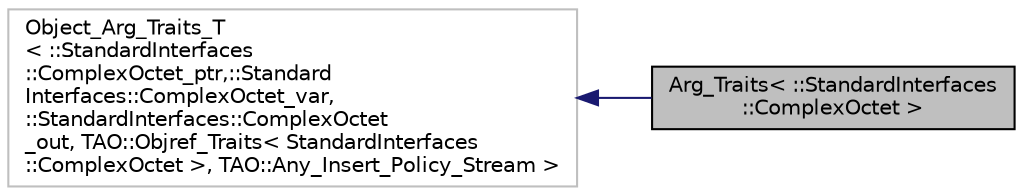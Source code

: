 digraph "Arg_Traits&lt; ::StandardInterfaces::ComplexOctet &gt;"
{
 // INTERACTIVE_SVG=YES
  edge [fontname="Helvetica",fontsize="10",labelfontname="Helvetica",labelfontsize="10"];
  node [fontname="Helvetica",fontsize="10",shape=record];
  rankdir="LR";
  Node1 [label="Arg_Traits\< ::StandardInterfaces\l::ComplexOctet \>",height=0.2,width=0.4,color="black", fillcolor="grey75", style="filled", fontcolor="black"];
  Node2 -> Node1 [dir="back",color="midnightblue",fontsize="10",style="solid",fontname="Helvetica"];
  Node2 [label="Object_Arg_Traits_T\l\< ::StandardInterfaces\l::ComplexOctet_ptr,::Standard\lInterfaces::ComplexOctet_var,\l::StandardInterfaces::ComplexOctet\l_out, TAO::Objref_Traits\< StandardInterfaces\l::ComplexOctet \>, TAO::Any_Insert_Policy_Stream \>",height=0.2,width=0.4,color="grey75", fillcolor="white", style="filled"];
}
